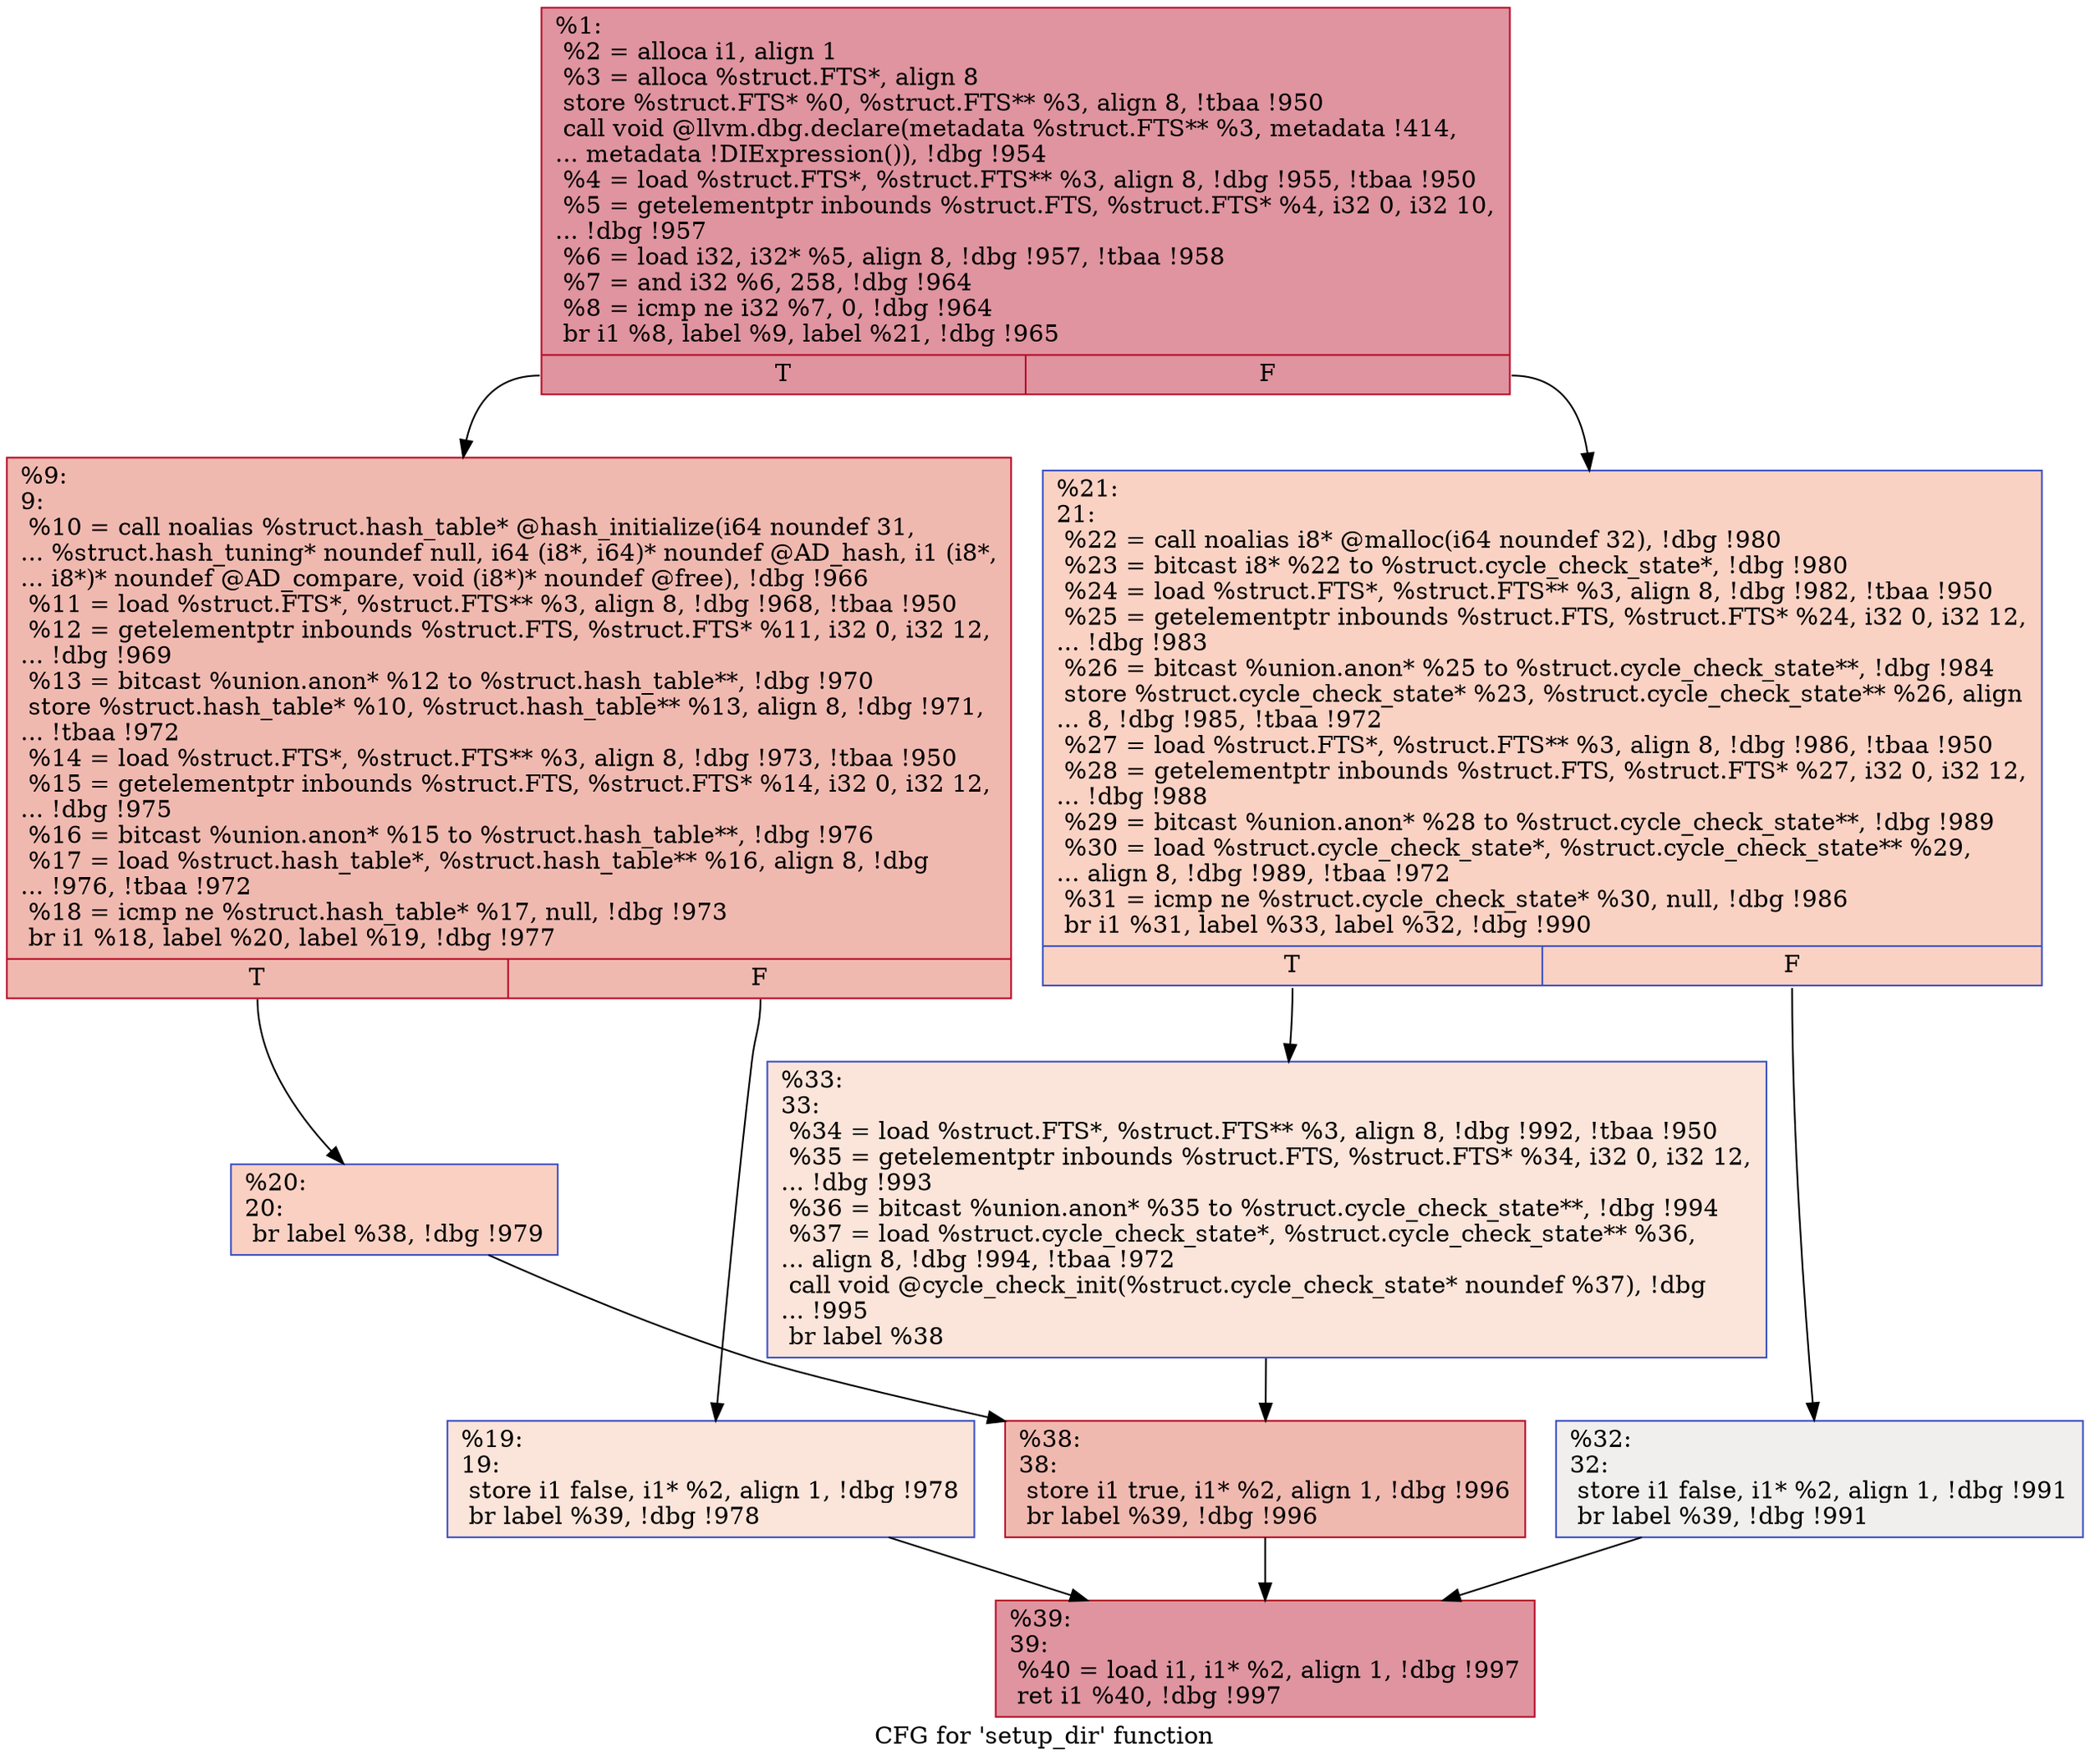 digraph "CFG for 'setup_dir' function" {
	label="CFG for 'setup_dir' function";

	Node0x20276b0 [shape=record,color="#b70d28ff", style=filled, fillcolor="#b70d2870",label="{%1:\l  %2 = alloca i1, align 1\l  %3 = alloca %struct.FTS*, align 8\l  store %struct.FTS* %0, %struct.FTS** %3, align 8, !tbaa !950\l  call void @llvm.dbg.declare(metadata %struct.FTS** %3, metadata !414,\l... metadata !DIExpression()), !dbg !954\l  %4 = load %struct.FTS*, %struct.FTS** %3, align 8, !dbg !955, !tbaa !950\l  %5 = getelementptr inbounds %struct.FTS, %struct.FTS* %4, i32 0, i32 10,\l... !dbg !957\l  %6 = load i32, i32* %5, align 8, !dbg !957, !tbaa !958\l  %7 = and i32 %6, 258, !dbg !964\l  %8 = icmp ne i32 %7, 0, !dbg !964\l  br i1 %8, label %9, label %21, !dbg !965\l|{<s0>T|<s1>F}}"];
	Node0x20276b0:s0 -> Node0x2027700;
	Node0x20276b0:s1 -> Node0x20277f0;
	Node0x2027700 [shape=record,color="#b70d28ff", style=filled, fillcolor="#de614d70",label="{%9:\l9:                                                \l  %10 = call noalias %struct.hash_table* @hash_initialize(i64 noundef 31,\l... %struct.hash_tuning* noundef null, i64 (i8*, i64)* noundef @AD_hash, i1 (i8*,\l... i8*)* noundef @AD_compare, void (i8*)* noundef @free), !dbg !966\l  %11 = load %struct.FTS*, %struct.FTS** %3, align 8, !dbg !968, !tbaa !950\l  %12 = getelementptr inbounds %struct.FTS, %struct.FTS* %11, i32 0, i32 12,\l... !dbg !969\l  %13 = bitcast %union.anon* %12 to %struct.hash_table**, !dbg !970\l  store %struct.hash_table* %10, %struct.hash_table** %13, align 8, !dbg !971,\l... !tbaa !972\l  %14 = load %struct.FTS*, %struct.FTS** %3, align 8, !dbg !973, !tbaa !950\l  %15 = getelementptr inbounds %struct.FTS, %struct.FTS* %14, i32 0, i32 12,\l... !dbg !975\l  %16 = bitcast %union.anon* %15 to %struct.hash_table**, !dbg !976\l  %17 = load %struct.hash_table*, %struct.hash_table** %16, align 8, !dbg\l... !976, !tbaa !972\l  %18 = icmp ne %struct.hash_table* %17, null, !dbg !973\l  br i1 %18, label %20, label %19, !dbg !977\l|{<s0>T|<s1>F}}"];
	Node0x2027700:s0 -> Node0x20277a0;
	Node0x2027700:s1 -> Node0x2027750;
	Node0x2027750 [shape=record,color="#3d50c3ff", style=filled, fillcolor="#f5c1a970",label="{%19:\l19:                                               \l  store i1 false, i1* %2, align 1, !dbg !978\l  br label %39, !dbg !978\l}"];
	Node0x2027750 -> Node0x2027930;
	Node0x20277a0 [shape=record,color="#3d50c3ff", style=filled, fillcolor="#f3947570",label="{%20:\l20:                                               \l  br label %38, !dbg !979\l}"];
	Node0x20277a0 -> Node0x20278e0;
	Node0x20277f0 [shape=record,color="#3d50c3ff", style=filled, fillcolor="#f4987a70",label="{%21:\l21:                                               \l  %22 = call noalias i8* @malloc(i64 noundef 32), !dbg !980\l  %23 = bitcast i8* %22 to %struct.cycle_check_state*, !dbg !980\l  %24 = load %struct.FTS*, %struct.FTS** %3, align 8, !dbg !982, !tbaa !950\l  %25 = getelementptr inbounds %struct.FTS, %struct.FTS* %24, i32 0, i32 12,\l... !dbg !983\l  %26 = bitcast %union.anon* %25 to %struct.cycle_check_state**, !dbg !984\l  store %struct.cycle_check_state* %23, %struct.cycle_check_state** %26, align\l... 8, !dbg !985, !tbaa !972\l  %27 = load %struct.FTS*, %struct.FTS** %3, align 8, !dbg !986, !tbaa !950\l  %28 = getelementptr inbounds %struct.FTS, %struct.FTS* %27, i32 0, i32 12,\l... !dbg !988\l  %29 = bitcast %union.anon* %28 to %struct.cycle_check_state**, !dbg !989\l  %30 = load %struct.cycle_check_state*, %struct.cycle_check_state** %29,\l... align 8, !dbg !989, !tbaa !972\l  %31 = icmp ne %struct.cycle_check_state* %30, null, !dbg !986\l  br i1 %31, label %33, label %32, !dbg !990\l|{<s0>T|<s1>F}}"];
	Node0x20277f0:s0 -> Node0x2027890;
	Node0x20277f0:s1 -> Node0x2027840;
	Node0x2027840 [shape=record,color="#3d50c3ff", style=filled, fillcolor="#e0dbd870",label="{%32:\l32:                                               \l  store i1 false, i1* %2, align 1, !dbg !991\l  br label %39, !dbg !991\l}"];
	Node0x2027840 -> Node0x2027930;
	Node0x2027890 [shape=record,color="#3d50c3ff", style=filled, fillcolor="#f5c1a970",label="{%33:\l33:                                               \l  %34 = load %struct.FTS*, %struct.FTS** %3, align 8, !dbg !992, !tbaa !950\l  %35 = getelementptr inbounds %struct.FTS, %struct.FTS* %34, i32 0, i32 12,\l... !dbg !993\l  %36 = bitcast %union.anon* %35 to %struct.cycle_check_state**, !dbg !994\l  %37 = load %struct.cycle_check_state*, %struct.cycle_check_state** %36,\l... align 8, !dbg !994, !tbaa !972\l  call void @cycle_check_init(%struct.cycle_check_state* noundef %37), !dbg\l... !995\l  br label %38\l}"];
	Node0x2027890 -> Node0x20278e0;
	Node0x20278e0 [shape=record,color="#b70d28ff", style=filled, fillcolor="#de614d70",label="{%38:\l38:                                               \l  store i1 true, i1* %2, align 1, !dbg !996\l  br label %39, !dbg !996\l}"];
	Node0x20278e0 -> Node0x2027930;
	Node0x2027930 [shape=record,color="#b70d28ff", style=filled, fillcolor="#b70d2870",label="{%39:\l39:                                               \l  %40 = load i1, i1* %2, align 1, !dbg !997\l  ret i1 %40, !dbg !997\l}"];
}
